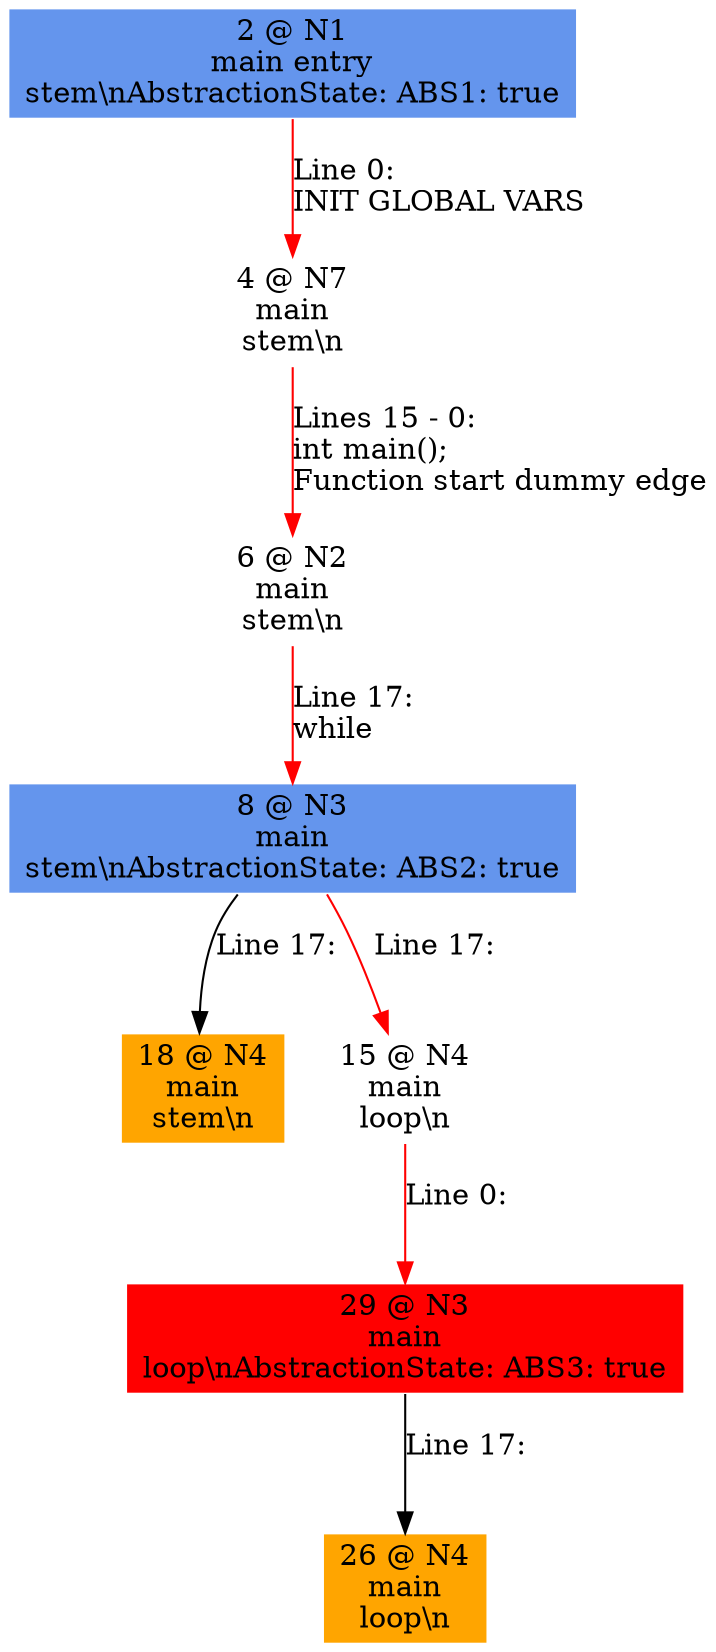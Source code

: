 digraph ARG {
node [style="filled" shape="box" color="white"]
2 [fillcolor="cornflowerblue" label="2 @ N1\nmain entry\nstem\\nAbstractionState: ABS1: true\n" id="2"]
4 [label="4 @ N7\nmain\nstem\\n" id="4"]
6 [label="6 @ N2\nmain\nstem\\n" id="6"]
8 [fillcolor="cornflowerblue" label="8 @ N3\nmain\nstem\\nAbstractionState: ABS2: true\n" id="8"]
18 [fillcolor="orange" label="18 @ N4\nmain\nstem\\n" id="18"]
15 [label="15 @ N4\nmain\nloop\\n" id="15"]
29 [fillcolor="red" label="29 @ N3\nmain\nloop\\nAbstractionState: ABS3: true\n" id="29"]
26 [fillcolor="orange" label="26 @ N4\nmain\nloop\\n" id="26"]
2 -> 4 [color="red" label="Line 0: \lINIT GLOBAL VARS\l" id="2 -> 4"]
4 -> 6 [color="red" label="Lines 15 - 0: \lint main();\lFunction start dummy edge\l" id="4 -> 6"]
6 -> 8 [color="red" label="Line 17: \lwhile\l" id="6 -> 8"]
8 -> 15 [color="red" label="Line 17: \l\l" id="8 -> 15"]
8 -> 18 [label="Line 17: \l\l" id="8 -> 18"]
15 -> 29 [color="red" label="Line 0: \l\l" id="15 -> 29"]
29 -> 26 [label="Line 17: \l\l" id="29 -> 26"]
}

